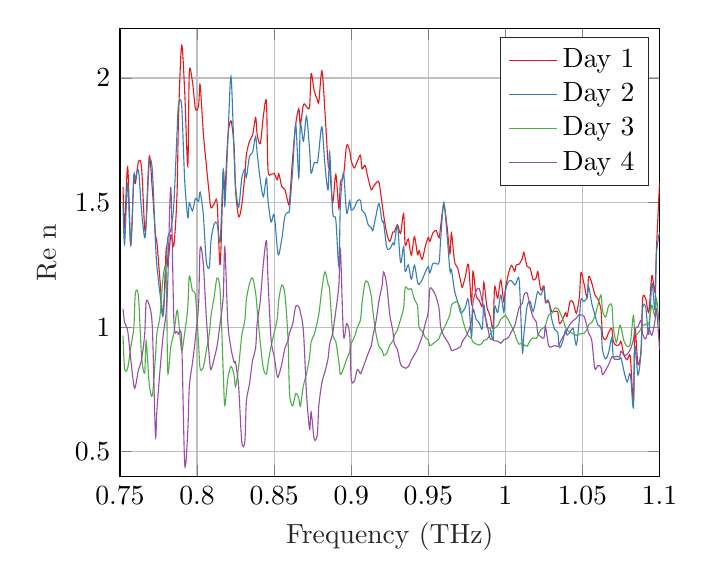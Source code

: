 % This file was created by matlab2tikz.
%
%The latest updates can be retrieved from
%  http://www.mathworks.com/matlabcentral/fileexchange/22022-matlab2tikz-matlab2tikz
%where you can also make suggestions and rate matlab2tikz.
%
\definecolor{mycolor1}{rgb}{0.894,0.102,0.11}%
\definecolor{mycolor2}{rgb}{0.216,0.494,0.722}%
\definecolor{mycolor3}{rgb}{0.302,0.686,0.29}%
\definecolor{mycolor4}{rgb}{0.596,0.306,0.639}%
\definecolor{mycolor5}{rgb}{1.0,0.498,0.0}%
\definecolor{mycolor6}{rgb}{1.0,1.0,0.2}%
\definecolor{mycolor7}{rgb}{0.651,0.337,0.157}%
\definecolor{mycolor8}{rgb}{0.969,0.506,0.749}%
%
\begin{tikzpicture}

\begin{axis}[%
xmin=0.75,
xmax=1.1,
xlabel style={font=\color{white!15!black}},
xlabel={Frequency (THz)},
ymin=0.4,
ymax=2.2,
ylabel style={font=\color{white!15!black}},
ylabel={Re n},
axis background/.style={fill=white},
xmajorgrids,
ymajorgrids,
legend style={legend cell align=left, align=left, draw=white!15!black}
]
\addplot [smooth, color=mycolor1]
  table[row sep=crcr]{%
0.752	1.562\\
0.753	1.4\\
0.755	1.644\\
0.757	1.329\\
0.759	1.605\\
0.76	1.577\\
0.762	1.664\\
0.764	1.641\\
0.766	1.399\\
0.767	1.425\\
0.769	1.686\\
0.771	1.553\\
0.773	1.375\\
0.774	1.339\\
0.776	1.185\\
0.778	1.048\\
0.78	1.315\\
0.781	1.246\\
0.783	1.37\\
0.785	1.329\\
0.787	1.53\\
0.788	1.843\\
0.79	2.132\\
0.792	1.945\\
0.794	1.645\\
0.795	2.022\\
0.797	1.986\\
0.799	1.876\\
0.801	1.889\\
0.802	1.974\\
0.804	1.784\\
0.806	1.653\\
0.808	1.528\\
0.809	1.479\\
0.811	1.493\\
0.813	1.5\\
0.815	1.251\\
0.817	1.617\\
0.818	1.536\\
0.82	1.765\\
0.822	1.828\\
0.824	1.729\\
0.825	1.548\\
0.827	1.443\\
0.829	1.49\\
0.831	1.61\\
0.832	1.692\\
0.834	1.746\\
0.836	1.77\\
0.838	1.841\\
0.839	1.774\\
0.841	1.737\\
0.843	1.847\\
0.845	1.906\\
0.846	1.634\\
0.848	1.613\\
0.85	1.617\\
0.852	1.592\\
0.853	1.616\\
0.855	1.564\\
0.857	1.552\\
0.859	1.501\\
0.86	1.504\\
0.862	1.679\\
0.864	1.814\\
0.866	1.877\\
0.867	1.812\\
0.869	1.893\\
0.871	1.885\\
0.873	1.884\\
0.874	2.018\\
0.876	1.949\\
0.878	1.914\\
0.879	1.905\\
0.881	2.029\\
0.883	1.861\\
0.885	1.655\\
0.886	1.639\\
0.888	1.5\\
0.89	1.613\\
0.892	1.476\\
0.893	1.581\\
0.895	1.607\\
0.897	1.729\\
0.899	1.708\\
0.9	1.668\\
0.902	1.639\\
0.904	1.666\\
0.906	1.69\\
0.907	1.635\\
0.909	1.649\\
0.911	1.596\\
0.913	1.551\\
0.914	1.56\\
0.916	1.578\\
0.918	1.581\\
0.92	1.495\\
0.921	1.451\\
0.923	1.378\\
0.925	1.344\\
0.927	1.382\\
0.928	1.382\\
0.93	1.411\\
0.932	1.376\\
0.934	1.456\\
0.935	1.329\\
0.937	1.354\\
0.939	1.289\\
0.941	1.363\\
0.943	1.29\\
0.944	1.307\\
0.946	1.272\\
0.948	1.323\\
0.95	1.36\\
0.951	1.344\\
0.953	1.378\\
0.955	1.388\\
0.957	1.359\\
0.958	1.405\\
0.96	1.49\\
0.962	1.413\\
0.964	1.295\\
0.965	1.378\\
0.967	1.264\\
0.969	1.238\\
0.971	1.184\\
0.972	1.16\\
0.974	1.202\\
0.976	1.252\\
0.978	1.096\\
0.979	1.224\\
0.981	1.127\\
0.983	1.108\\
0.985	1.086\\
0.986	1.18\\
0.988	1.082\\
0.99	1.047\\
0.992	0.996\\
0.993	1.161\\
0.995	1.116\\
0.997	1.189\\
0.999	1.102\\
1.0	1.154\\
1.002	1.215\\
1.004	1.248\\
1.006	1.224\\
1.007	1.249\\
1.009	1.253\\
1.011	1.276\\
1.012	1.3\\
1.014	1.244\\
1.016	1.237\\
1.018	1.19\\
1.02	1.198\\
1.021	1.223\\
1.023	1.149\\
1.025	1.165\\
1.026	1.1\\
1.028	1.102\\
1.03	1.063\\
1.032	1.063\\
1.034	1.061\\
1.035	1.014\\
1.037	1.029\\
1.039	1.058\\
1.04	1.043\\
1.042	1.104\\
1.044	1.098\\
1.046	1.056\\
1.048	1.121\\
1.049	1.219\\
1.051	1.174\\
1.053	1.118\\
1.054	1.203\\
1.056	1.178\\
1.058	1.13\\
1.06	1.112\\
1.062	1.069\\
1.063	0.967\\
1.065	0.95\\
1.067	0.979\\
1.069	0.995\\
1.07	0.943\\
1.072	0.926\\
1.074	0.931\\
1.075	0.942\\
1.077	0.886\\
1.079	0.869\\
1.081	0.881\\
1.083	0.701\\
1.084	0.997\\
1.086	0.849\\
1.088	0.912\\
1.089	1.114\\
1.091	1.114\\
1.093	1.06\\
1.095	1.207\\
1.097	1.143\\
1.098	1.319\\
1.1	1.582\\
};
\addlegendentry{Day 1}

\addplot [smooth, color=mycolor2]
  table[row sep=crcr]{%
0.752	1.496\\
0.753	1.333\\
0.755	1.575\\
0.757	1.332\\
0.759	1.603\\
0.76	1.593\\
0.762	1.631\\
0.764	1.468\\
0.766	1.359\\
0.767	1.415\\
0.769	1.659\\
0.771	1.63\\
0.773	1.344\\
0.774	1.244\\
0.776	1.133\\
0.778	1.046\\
0.78	1.254\\
0.781	1.358\\
0.783	1.392\\
0.785	1.498\\
0.787	1.778\\
0.788	1.892\\
0.79	1.891\\
0.792	1.588\\
0.794	1.44\\
0.795	1.499\\
0.797	1.467\\
0.799	1.517\\
0.801	1.505\\
0.802	1.542\\
0.804	1.456\\
0.806	1.265\\
0.808	1.241\\
0.809	1.345\\
0.811	1.412\\
0.813	1.417\\
0.815	1.345\\
0.817	1.633\\
0.818	1.486\\
0.82	1.751\\
0.822	2.006\\
0.824	1.7\\
0.825	1.564\\
0.827	1.481\\
0.829	1.597\\
0.831	1.634\\
0.832	1.601\\
0.834	1.686\\
0.836	1.701\\
0.838	1.766\\
0.839	1.698\\
0.841	1.591\\
0.843	1.524\\
0.845	1.598\\
0.846	1.51\\
0.848	1.422\\
0.85	1.451\\
0.852	1.32\\
0.853	1.29\\
0.855	1.355\\
0.857	1.445\\
0.859	1.461\\
0.86	1.473\\
0.862	1.629\\
0.864	1.813\\
0.866	1.599\\
0.867	1.814\\
0.869	1.747\\
0.871	1.846\\
0.873	1.713\\
0.874	1.618\\
0.876	1.66\\
0.878	1.66\\
0.879	1.705\\
0.881	1.804\\
0.883	1.647\\
0.885	1.551\\
0.886	1.703\\
0.888	1.46\\
0.89	1.431\\
0.892	1.244\\
0.893	1.497\\
0.895	1.618\\
0.897	1.459\\
0.899	1.507\\
0.9	1.47\\
0.902	1.48\\
0.904	1.507\\
0.906	1.509\\
0.907	1.469\\
0.909	1.455\\
0.911	1.411\\
0.913	1.4\\
0.914	1.388\\
0.916	1.445\\
0.918	1.496\\
0.92	1.426\\
0.921	1.419\\
0.923	1.322\\
0.925	1.314\\
0.927	1.338\\
0.928	1.333\\
0.93	1.408\\
0.932	1.259\\
0.934	1.323\\
0.935	1.223\\
0.937	1.25\\
0.939	1.192\\
0.941	1.248\\
0.943	1.181\\
0.944	1.172\\
0.946	1.19\\
0.948	1.22\\
0.95	1.243\\
0.951	1.218\\
0.953	1.256\\
0.955	1.255\\
0.957	1.26\\
0.958	1.35\\
0.96	1.5\\
0.962	1.383\\
0.964	1.227\\
0.965	1.231\\
0.967	1.147\\
0.969	1.102\\
0.971	1.057\\
0.972	1.06\\
0.974	1.078\\
0.976	1.111\\
0.978	0.961\\
0.979	1.072\\
0.981	1.032\\
0.983	1.017\\
0.985	0.993\\
0.986	1.089\\
0.988	1.001\\
0.99	0.997\\
0.992	0.948\\
0.993	1.082\\
0.995	1.059\\
0.997	1.129\\
0.999	1.059\\
1.0	1.144\\
1.002	1.183\\
1.004	1.186\\
1.006	1.169\\
1.007	1.177\\
1.009	1.184\\
1.011	0.903\\
1.012	0.971\\
1.014	1.081\\
1.016	1.103\\
1.018	1.063\\
1.02	1.118\\
1.021	1.142\\
1.023	1.129\\
1.025	1.157\\
1.026	1.106\\
1.028	1.106\\
1.03	1.034\\
1.032	0.991\\
1.034	0.977\\
1.035	0.918\\
1.037	0.939\\
1.039	0.988\\
1.04	0.968\\
1.042	0.981\\
1.044	0.994\\
1.046	0.928\\
1.048	1.034\\
1.049	1.111\\
1.051	1.103\\
1.053	1.122\\
1.054	1.163\\
1.056	1.096\\
1.058	1.05\\
1.06	1.008\\
1.062	0.996\\
1.063	0.908\\
1.065	0.872\\
1.067	0.899\\
1.069	0.957\\
1.07	0.878\\
1.072	0.871\\
1.074	0.871\\
1.075	0.877\\
1.077	0.82\\
1.079	0.78\\
1.081	0.812\\
1.083	0.676\\
1.084	0.923\\
1.086	0.807\\
1.088	0.901\\
1.089	1.075\\
1.091	1.08\\
1.093	0.971\\
1.095	1.177\\
1.097	1.071\\
1.098	1.296\\
1.1	1.381\\
};
\addlegendentry{Day 2}

\addplot [smooth, color=mycolor3]
  table[row sep=crcr]{%
0.752	0.966\\
0.753	0.833\\
0.755	0.835\\
0.757	0.919\\
0.759	0.999\\
0.76	1.135\\
0.762	1.124\\
0.764	0.885\\
0.766	0.815\\
0.767	0.944\\
0.769	0.772\\
0.771	0.726\\
0.773	0.878\\
0.774	0.977\\
0.776	1.045\\
0.778	1.202\\
0.78	1.221\\
0.781	0.821\\
0.783	0.923\\
0.785	0.977\\
0.787	1.067\\
0.788	1.029\\
0.79	0.906\\
0.792	0.977\\
0.794	1.078\\
0.795	1.205\\
0.797	1.146\\
0.799	1.124\\
0.801	0.931\\
0.802	0.834\\
0.804	0.837\\
0.806	0.904\\
0.808	0.975\\
0.809	1.044\\
0.811	1.117\\
0.813	1.197\\
0.815	1.143\\
0.817	0.818\\
0.818	0.686\\
0.82	0.795\\
0.822	0.842\\
0.824	0.809\\
0.825	0.761\\
0.827	0.843\\
0.829	0.965\\
0.831	1.028\\
0.832	1.11\\
0.834	1.174\\
0.836	1.197\\
0.838	1.137\\
0.839	1.072\\
0.841	0.939\\
0.843	0.834\\
0.845	0.811\\
0.846	0.853\\
0.848	0.922\\
0.85	0.977\\
0.852	1.033\\
0.853	1.109\\
0.855	1.169\\
0.857	1.13\\
0.859	0.954\\
0.86	0.734\\
0.862	0.684\\
0.864	0.733\\
0.866	0.716\\
0.867	0.682\\
0.869	0.765\\
0.871	0.812\\
0.873	0.881\\
0.874	0.941\\
0.876	0.97\\
0.878	1.021\\
0.879	1.05\\
0.881	1.154\\
0.883	1.222\\
0.885	1.171\\
0.886	1.149\\
0.888	0.975\\
0.89	0.942\\
0.892	0.86\\
0.893	0.81\\
0.895	0.834\\
0.897	0.871\\
0.899	0.899\\
0.9	0.935\\
0.902	0.958\\
0.904	1.0\\
0.906	1.028\\
0.907	1.096\\
0.909	1.18\\
0.911	1.177\\
0.913	1.125\\
0.914	1.067\\
0.916	0.976\\
0.918	0.922\\
0.92	0.908\\
0.921	0.887\\
0.923	0.895\\
0.925	0.927\\
0.927	0.945\\
0.928	0.967\\
0.93	0.99\\
0.932	1.031\\
0.934	1.078\\
0.935	1.158\\
0.937	1.151\\
0.939	1.153\\
0.941	1.11\\
0.943	1.084\\
0.944	0.999\\
0.946	0.985\\
0.948	0.958\\
0.95	0.948\\
0.951	0.925\\
0.953	0.933\\
0.955	0.943\\
0.957	0.954\\
0.958	0.973\\
0.96	0.993\\
0.962	1.02\\
0.964	1.05\\
0.965	1.088\\
0.967	1.099\\
0.969	1.1\\
0.971	1.071\\
0.972	1.037\\
0.974	0.993\\
0.976	0.964\\
0.978	0.954\\
0.979	0.939\\
0.981	0.932\\
0.983	0.928\\
0.985	0.936\\
0.986	0.947\\
0.988	0.95\\
0.99	0.97\\
0.992	0.988\\
0.993	0.996\\
0.995	1.006\\
0.997	1.031\\
0.999	1.042\\
1.0	1.048\\
1.002	1.027\\
1.004	1.002\\
1.006	0.976\\
1.007	0.954\\
1.009	0.931\\
1.011	0.939\\
1.012	0.93\\
1.014	0.923\\
1.016	0.945\\
1.018	0.957\\
1.02	0.954\\
1.021	0.967\\
1.023	0.99\\
1.025	0.998\\
1.026	1.006\\
1.028	1.049\\
1.03	1.054\\
1.032	1.076\\
1.034	1.075\\
1.035	1.064\\
1.037	1.036\\
1.039	0.999\\
1.04	0.989\\
1.042	0.979\\
1.044	0.973\\
1.046	0.967\\
1.048	0.971\\
1.049	0.974\\
1.051	0.975\\
1.053	0.992\\
1.054	1.009\\
1.056	1.019\\
1.058	1.043\\
1.06	1.089\\
1.062	1.129\\
1.063	1.066\\
1.065	1.04\\
1.067	1.086\\
1.069	1.087\\
1.07	1.001\\
1.072	0.939\\
1.074	1.004\\
1.075	0.998\\
1.077	0.942\\
1.079	0.923\\
1.081	0.934\\
1.083	1.047\\
1.084	0.971\\
1.086	0.975\\
1.088	0.994\\
1.089	1.006\\
1.091	1.012\\
1.093	1.014\\
1.095	1.088\\
1.097	1.042\\
1.098	1.115\\
1.1	0.993\\
};
\addlegendentry{Day 3}

\addplot [smooth, color=mycolor4]
  table[row sep=crcr]{%
0.752	1.073\\
0.753	1.019\\
0.755	0.986\\
0.757	0.872\\
0.759	0.766\\
0.76	0.76\\
0.762	0.828\\
0.764	0.868\\
0.766	0.968\\
0.767	1.101\\
0.769	1.088\\
0.771	0.999\\
0.773	0.567\\
0.774	0.669\\
0.776	0.828\\
0.778	0.965\\
0.78	1.059\\
0.781	1.177\\
0.783	1.56\\
0.785	1.025\\
0.787	0.982\\
0.788	0.972\\
0.79	0.948\\
0.792	0.449\\
0.794	0.582\\
0.795	0.762\\
0.797	0.855\\
0.799	0.959\\
0.801	1.089\\
0.802	1.316\\
0.804	1.259\\
0.806	1.041\\
0.808	0.876\\
0.809	0.829\\
0.811	0.871\\
0.813	0.925\\
0.815	1.016\\
0.817	1.123\\
0.818	1.322\\
0.82	1.017\\
0.822	0.916\\
0.824	0.859\\
0.825	0.857\\
0.827	0.76\\
0.829	0.54\\
0.831	0.54\\
0.832	0.7\\
0.834	0.772\\
0.836	0.865\\
0.838	0.917\\
0.839	1.016\\
0.841	1.105\\
0.843	1.254\\
0.845	1.347\\
0.846	1.198\\
0.848	0.952\\
0.85	0.884\\
0.852	0.803\\
0.853	0.806\\
0.855	0.852\\
0.857	0.916\\
0.859	0.945\\
0.86	0.978\\
0.862	1.012\\
0.864	1.084\\
0.866	1.081\\
0.867	1.06\\
0.869	0.984\\
0.871	0.734\\
0.873	0.589\\
0.874	0.659\\
0.876	0.55\\
0.878	0.569\\
0.879	0.685\\
0.881	0.778\\
0.883	0.821\\
0.885	0.875\\
0.886	0.931\\
0.888	0.977\\
0.89	1.065\\
0.892	1.168\\
0.893	1.311\\
0.895	0.966\\
0.897	1.014\\
0.899	0.97\\
0.9	0.793\\
0.902	0.782\\
0.904	0.83\\
0.906	0.813\\
0.907	0.826\\
0.909	0.86\\
0.911	0.894\\
0.913	0.926\\
0.914	0.963\\
0.916	1.021\\
0.918	1.106\\
0.92	1.166\\
0.921	1.221\\
0.923	1.172\\
0.925	1.05\\
0.927	0.985\\
0.928	0.932\\
0.93	0.91\\
0.932	0.851\\
0.934	0.838\\
0.935	0.835\\
0.937	0.841\\
0.939	0.868\\
0.941	0.889\\
0.943	0.911\\
0.944	0.929\\
0.946	0.962\\
0.948	1.013\\
0.95	1.063\\
0.951	1.153\\
0.953	1.148\\
0.955	1.122\\
0.957	1.073\\
0.958	1.001\\
0.96	0.965\\
0.962	0.947\\
0.964	0.924\\
0.965	0.906\\
0.967	0.909\\
0.969	0.914\\
0.971	0.922\\
0.972	0.942\\
0.974	0.959\\
0.976	0.983\\
0.978	1.025\\
0.979	1.099\\
0.981	1.146\\
0.983	1.155\\
0.985	1.102\\
0.986	1.062\\
0.988	1.016\\
0.99	0.955\\
0.992	0.95\\
0.993	0.945\\
0.995	0.944\\
0.997	0.935\\
0.999	0.95\\
1.0	0.951\\
1.002	0.959\\
1.004	0.982\\
1.006	1.005\\
1.007	1.029\\
1.009	1.08\\
1.011	1.096\\
1.012	1.128\\
1.014	1.138\\
1.016	1.082\\
1.018	1.039\\
1.02	1.021\\
1.021	0.975\\
1.023	0.961\\
1.025	0.956\\
1.026	1.002\\
1.028	0.926\\
1.03	0.921\\
1.032	0.926\\
1.034	0.922\\
1.035	0.932\\
1.037	0.958\\
1.039	0.977\\
1.04	0.989\\
1.042	1.013\\
1.044	1.026\\
1.046	1.036\\
1.048	1.051\\
1.049	1.049\\
1.051	1.043\\
1.053	1.001\\
1.054	0.974\\
1.056	0.947\\
1.058	0.834\\
1.06	0.846\\
1.062	0.839\\
1.063	0.809\\
1.065	0.827\\
1.067	0.85\\
1.069	0.88\\
1.07	0.878\\
1.072	0.883\\
1.074	0.88\\
1.075	0.904\\
1.077	0.886\\
1.079	0.892\\
1.081	0.91\\
1.083	0.949\\
1.084	0.993\\
1.086	1.001\\
1.088	1.028\\
1.089	0.973\\
1.091	0.953\\
1.093	0.994\\
1.095	0.967\\
1.097	1.024\\
1.098	1.074\\
1.1	0.909\\
};
\addlegendentry{Day 4}

\end{axis}
\end{tikzpicture}%
